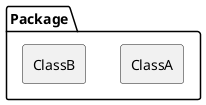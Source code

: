@startuml
hide circle
skinparam backgroundcolor transparent
package Package {
  rectangle ClassA
  rectangle ClassB
}

@enduml